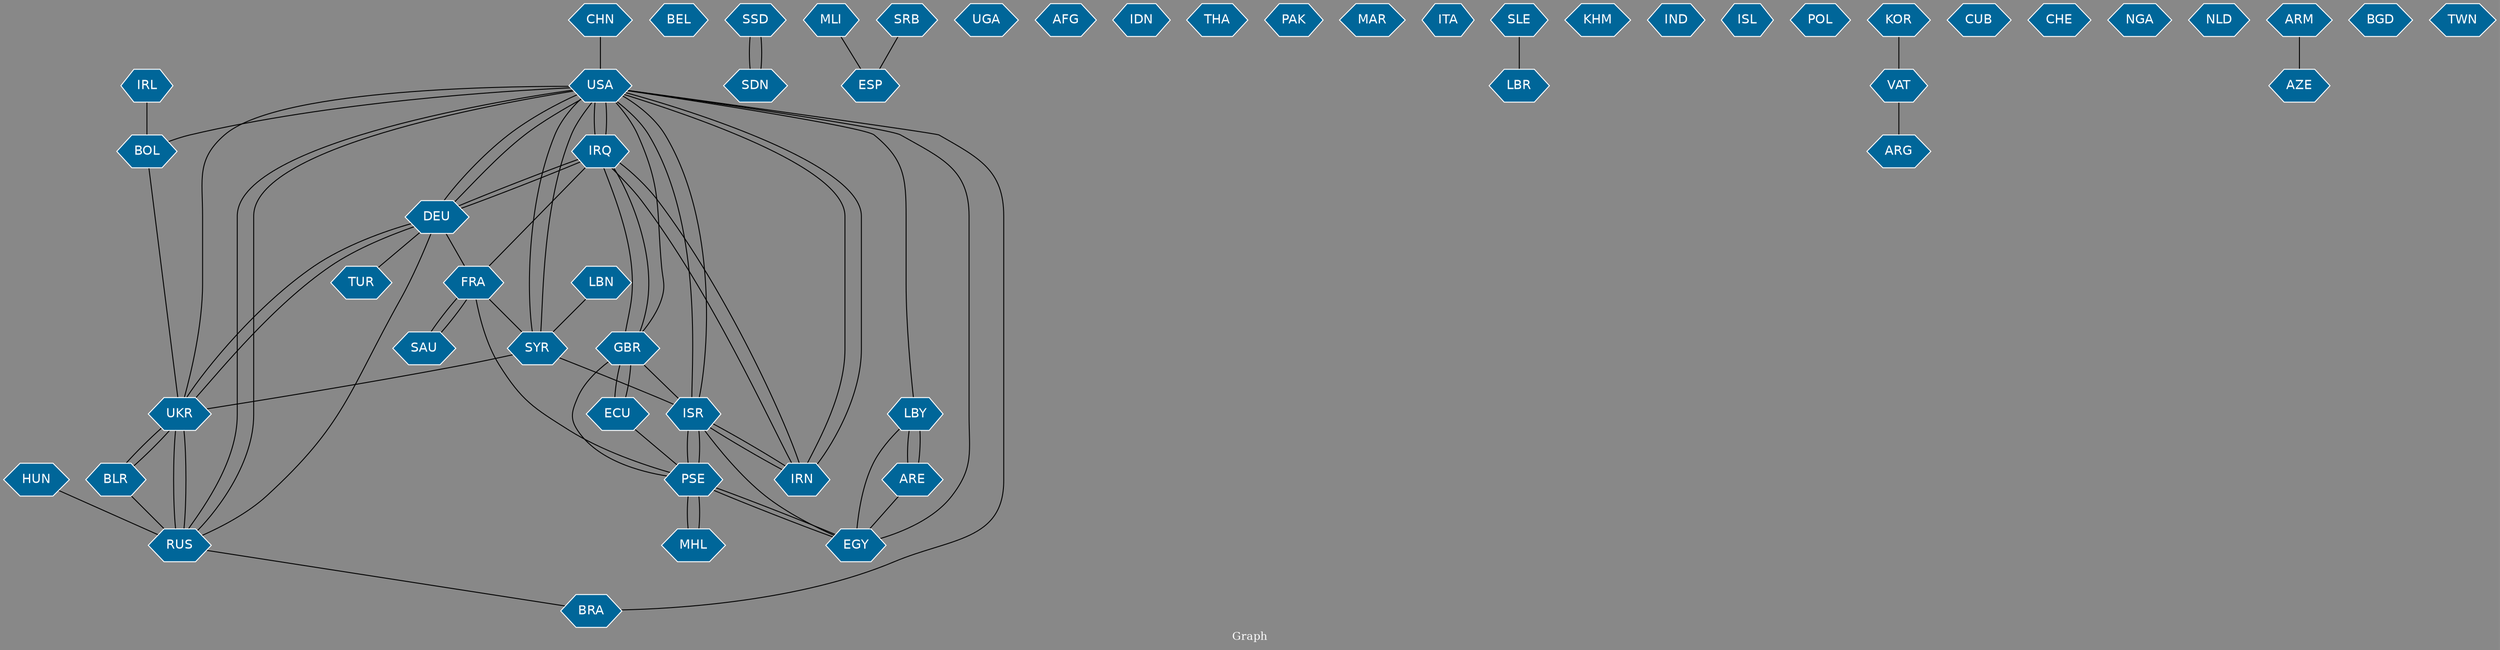 // Countries together in item graph
graph {
	graph [bgcolor="#888888" fontcolor=white fontsize=12 label="Graph" outputorder=edgesfirst overlap=prism]
	node [color=white fillcolor="#006699" fontcolor=white fontname=Helvetica shape=hexagon style=filled]
	edge [arrowhead=open color=black fontcolor=white fontname=Courier fontsize=12]
		USA [label=USA]
		IRQ [label=IRQ]
		UKR [label=UKR]
		BEL [label=BEL]
		SYR [label=SYR]
		PSE [label=PSE]
		ISR [label=ISR]
		GBR [label=GBR]
		EGY [label=EGY]
		BLR [label=BLR]
		RUS [label=RUS]
		SSD [label=SSD]
		SDN [label=SDN]
		ESP [label=ESP]
		TUR [label=TUR]
		UGA [label=UGA]
		FRA [label=FRA]
		SAU [label=SAU]
		AFG [label=AFG]
		IDN [label=IDN]
		MLI [label=MLI]
		IRN [label=IRN]
		THA [label=THA]
		PAK [label=PAK]
		MAR [label=MAR]
		DEU [label=DEU]
		BOL [label=BOL]
		LBY [label=LBY]
		IRL [label=IRL]
		MHL [label=MHL]
		ITA [label=ITA]
		SLE [label=SLE]
		LBR [label=LBR]
		KHM [label=KHM]
		IND [label=IND]
		ISL [label=ISL]
		POL [label=POL]
		CHN [label=CHN]
		ARG [label=ARG]
		SRB [label=SRB]
		CUB [label=CUB]
		VAT [label=VAT]
		ECU [label=ECU]
		ARE [label=ARE]
		CHE [label=CHE]
		LBN [label=LBN]
		KOR [label=KOR]
		NGA [label=NGA]
		NLD [label=NLD]
		ARM [label=ARM]
		AZE [label=AZE]
		HUN [label=HUN]
		BRA [label=BRA]
		BGD [label=BGD]
		TWN [label=TWN]
			PSE -- EGY [weight=1]
			USA -- ISR [weight=1]
			VAT -- ARG [weight=1]
			SYR -- USA [weight=10]
			DEU -- UKR [weight=1]
			PSE -- MHL [weight=1]
			ISR -- PSE [weight=35]
			ECU -- PSE [weight=1]
			UKR -- RUS [weight=34]
			UKR -- BLR [weight=2]
			IRQ -- IRN [weight=3]
			SRB -- ESP [weight=1]
			CHN -- USA [weight=1]
			FRA -- PSE [weight=1]
			IRN -- IRQ [weight=1]
			USA -- EGY [weight=1]
			ARE -- LBY [weight=1]
			LBY -- ARE [weight=1]
			EGY -- PSE [weight=1]
			DEU -- FRA [weight=1]
			IRQ -- USA [weight=14]
			UKR -- DEU [weight=2]
			IRQ -- DEU [weight=1]
			IRQ -- GBR [weight=1]
			FRA -- IRQ [weight=2]
			BLR -- RUS [weight=3]
			HUN -- RUS [weight=1]
			GBR -- ISR [weight=1]
			KOR -- VAT [weight=1]
			SYR -- UKR [weight=1]
			USA -- SYR [weight=8]
			DEU -- TUR [weight=1]
			FRA -- SYR [weight=1]
			ARM -- AZE [weight=1]
			BOL -- UKR [weight=1]
			USA -- IRQ [weight=15]
			BLR -- UKR [weight=1]
			USA -- LBY [weight=3]
			IRL -- BOL [weight=1]
			MLI -- ESP [weight=1]
			ISR -- IRN [weight=2]
			FRA -- SAU [weight=2]
			RUS -- USA [weight=6]
			DEU -- IRQ [weight=1]
			LBN -- SYR [weight=1]
			DEU -- USA [weight=1]
			RUS -- UKR [weight=23]
			USA -- RUS [weight=2]
			PSE -- ISR [weight=33]
			MHL -- PSE [weight=1]
			GBR -- ECU [weight=1]
			GBR -- PSE [weight=2]
			ISR -- USA [weight=1]
			ECU -- GBR [weight=1]
			SDN -- SSD [weight=1]
			LBY -- EGY [weight=2]
			UKR -- USA [weight=1]
			IRN -- USA [weight=2]
			RUS -- BRA [weight=1]
			EGY -- ISR [weight=1]
			RUS -- DEU [weight=1]
			ARE -- EGY [weight=2]
			IRN -- ISR [weight=1]
			SAU -- FRA [weight=2]
			USA -- BRA [weight=1]
			SSD -- SDN [weight=1]
			USA -- BOL [weight=1]
			GBR -- IRQ [weight=1]
			GBR -- USA [weight=1]
			USA -- DEU [weight=2]
			USA -- IRN [weight=3]
			SLE -- LBR [weight=1]
			SYR -- ISR [weight=1]
}